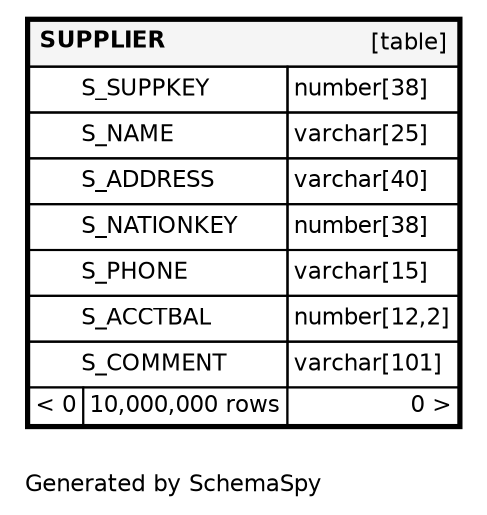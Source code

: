 digraph "oneDegreeRelationshipsDiagram" {
  graph [    rankdir="RL"    bgcolor="#ffffff"    label="\nGenerated by SchemaSpy"    labeljust="l"    nodesep="0.18"    ranksep="0.46"    fontname="Helvetica"    fontsize="11"    ration="compress"  ];  node [    fontname="Helvetica"    fontsize="11"    shape="plaintext"  ];  edge [    arrowsize="0.8"  ];
  "SUPPLIER" [
   label=<
    <TABLE BORDER="2" CELLBORDER="1" CELLSPACING="0" BGCOLOR="#ffffff">
      <TR><TD COLSPAN="4"  BGCOLOR="#f5f5f5"><TABLE BORDER="0" CELLSPACING="0"><TR><TD ALIGN="LEFT" FIXEDSIZE="TRUE" WIDTH="65" HEIGHT="16"><B>SUPPLIER</B></TD><TD ALIGN="RIGHT">[table]</TD></TR></TABLE></TD></TR>
      <TR><TD PORT="S_SUPPKEY" COLSPAN="2" ALIGN="LEFT"><TABLE BORDER="0" CELLSPACING="0" ALIGN="LEFT"><TR ALIGN="LEFT"><TD ALIGN="LEFT" FIXEDSIZE="TRUE" WIDTH="15" HEIGHT="16"></TD><TD ALIGN="LEFT" FIXEDSIZE="TRUE" WIDTH="93" HEIGHT="16">S_SUPPKEY</TD></TR></TABLE></TD><TD PORT="S_SUPPKEY.type" ALIGN="LEFT">number[38]</TD></TR>
      <TR><TD PORT="S_NAME" COLSPAN="2" ALIGN="LEFT"><TABLE BORDER="0" CELLSPACING="0" ALIGN="LEFT"><TR ALIGN="LEFT"><TD ALIGN="LEFT" FIXEDSIZE="TRUE" WIDTH="15" HEIGHT="16"></TD><TD ALIGN="LEFT" FIXEDSIZE="TRUE" WIDTH="93" HEIGHT="16">S_NAME</TD></TR></TABLE></TD><TD PORT="S_NAME.type" ALIGN="LEFT">varchar[25]</TD></TR>
      <TR><TD PORT="S_ADDRESS" COLSPAN="2" ALIGN="LEFT"><TABLE BORDER="0" CELLSPACING="0" ALIGN="LEFT"><TR ALIGN="LEFT"><TD ALIGN="LEFT" FIXEDSIZE="TRUE" WIDTH="15" HEIGHT="16"></TD><TD ALIGN="LEFT" FIXEDSIZE="TRUE" WIDTH="93" HEIGHT="16">S_ADDRESS</TD></TR></TABLE></TD><TD PORT="S_ADDRESS.type" ALIGN="LEFT">varchar[40]</TD></TR>
      <TR><TD PORT="S_NATIONKEY" COLSPAN="2" ALIGN="LEFT"><TABLE BORDER="0" CELLSPACING="0" ALIGN="LEFT"><TR ALIGN="LEFT"><TD ALIGN="LEFT" FIXEDSIZE="TRUE" WIDTH="15" HEIGHT="16"></TD><TD ALIGN="LEFT" FIXEDSIZE="TRUE" WIDTH="93" HEIGHT="16">S_NATIONKEY</TD></TR></TABLE></TD><TD PORT="S_NATIONKEY.type" ALIGN="LEFT">number[38]</TD></TR>
      <TR><TD PORT="S_PHONE" COLSPAN="2" ALIGN="LEFT"><TABLE BORDER="0" CELLSPACING="0" ALIGN="LEFT"><TR ALIGN="LEFT"><TD ALIGN="LEFT" FIXEDSIZE="TRUE" WIDTH="15" HEIGHT="16"></TD><TD ALIGN="LEFT" FIXEDSIZE="TRUE" WIDTH="93" HEIGHT="16">S_PHONE</TD></TR></TABLE></TD><TD PORT="S_PHONE.type" ALIGN="LEFT">varchar[15]</TD></TR>
      <TR><TD PORT="S_ACCTBAL" COLSPAN="2" ALIGN="LEFT"><TABLE BORDER="0" CELLSPACING="0" ALIGN="LEFT"><TR ALIGN="LEFT"><TD ALIGN="LEFT" FIXEDSIZE="TRUE" WIDTH="15" HEIGHT="16"></TD><TD ALIGN="LEFT" FIXEDSIZE="TRUE" WIDTH="93" HEIGHT="16">S_ACCTBAL</TD></TR></TABLE></TD><TD PORT="S_ACCTBAL.type" ALIGN="LEFT">number[12,2]</TD></TR>
      <TR><TD PORT="S_COMMENT" COLSPAN="2" ALIGN="LEFT"><TABLE BORDER="0" CELLSPACING="0" ALIGN="LEFT"><TR ALIGN="LEFT"><TD ALIGN="LEFT" FIXEDSIZE="TRUE" WIDTH="15" HEIGHT="16"></TD><TD ALIGN="LEFT" FIXEDSIZE="TRUE" WIDTH="93" HEIGHT="16">S_COMMENT</TD></TR></TABLE></TD><TD PORT="S_COMMENT.type" ALIGN="LEFT">varchar[101]</TD></TR>
      <TR><TD ALIGN="LEFT" BGCOLOR="#ffffff">&lt; 0</TD><TD ALIGN="RIGHT" BGCOLOR="#ffffff">10,000,000 rows</TD><TD ALIGN="RIGHT" BGCOLOR="#ffffff">0 &gt;</TD></TR>
    </TABLE>>
    URL="SUPPLIER.html"
    target="_top"
    tooltip="SUPPLIER"
  ];
}
